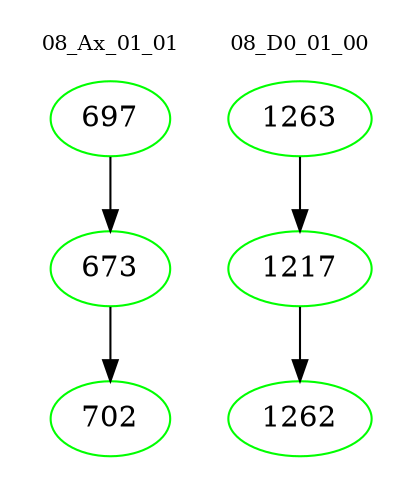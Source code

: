 digraph{
subgraph cluster_0 {
color = white
label = "08_Ax_01_01";
fontsize=10;
T0_697 [label="697", color="green"]
T0_697 -> T0_673 [color="black"]
T0_673 [label="673", color="green"]
T0_673 -> T0_702 [color="black"]
T0_702 [label="702", color="green"]
}
subgraph cluster_1 {
color = white
label = "08_D0_01_00";
fontsize=10;
T1_1263 [label="1263", color="green"]
T1_1263 -> T1_1217 [color="black"]
T1_1217 [label="1217", color="green"]
T1_1217 -> T1_1262 [color="black"]
T1_1262 [label="1262", color="green"]
}
}
